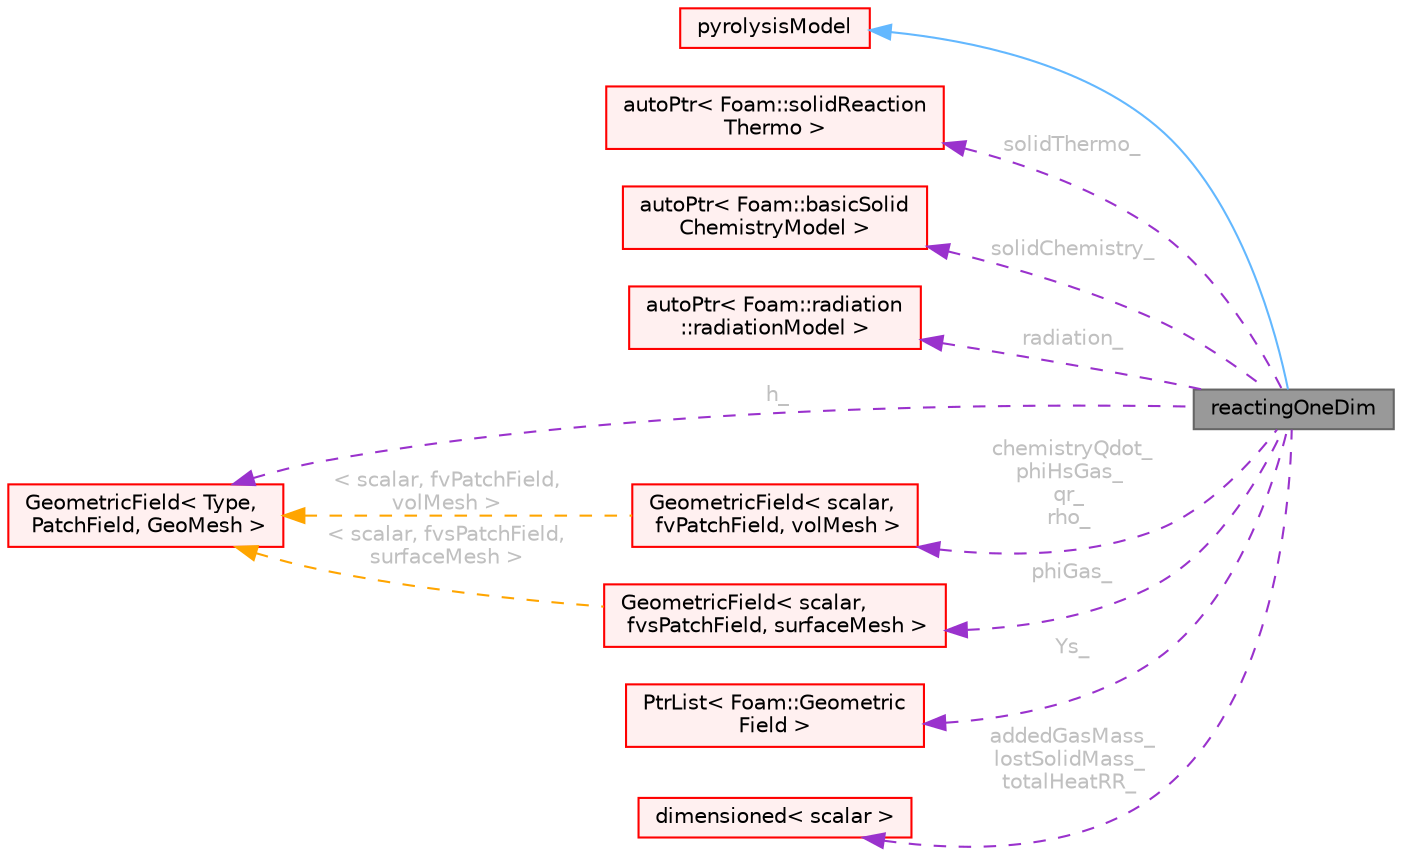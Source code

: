 digraph "reactingOneDim"
{
 // LATEX_PDF_SIZE
  bgcolor="transparent";
  edge [fontname=Helvetica,fontsize=10,labelfontname=Helvetica,labelfontsize=10];
  node [fontname=Helvetica,fontsize=10,shape=box,height=0.2,width=0.4];
  rankdir="LR";
  Node1 [id="Node000001",label="reactingOneDim",height=0.2,width=0.4,color="gray40", fillcolor="grey60", style="filled", fontcolor="black",tooltip="Reacting, 1-D pyrolysis model NOTE: The moveMesh option can only be applied to solid reaction such as..."];
  Node2 -> Node1 [id="edge1_Node000001_Node000002",dir="back",color="steelblue1",style="solid",tooltip=" "];
  Node2 [id="Node000002",label="pyrolysisModel",height=0.2,width=0.4,color="red", fillcolor="#FFF0F0", style="filled",URL="$classFoam_1_1regionModels_1_1pyrolysisModels_1_1pyrolysisModel.html",tooltip="Base class for pyrolysis models."];
  Node89 -> Node1 [id="edge2_Node000001_Node000089",dir="back",color="darkorchid3",style="dashed",tooltip=" ",label=" solidThermo_",fontcolor="grey" ];
  Node89 [id="Node000089",label="autoPtr\< Foam::solidReaction\lThermo \>",height=0.2,width=0.4,color="red", fillcolor="#FFF0F0", style="filled",URL="$classFoam_1_1autoPtr.html",tooltip=" "];
  Node90 -> Node1 [id="edge3_Node000001_Node000090",dir="back",color="darkorchid3",style="dashed",tooltip=" ",label=" solidChemistry_",fontcolor="grey" ];
  Node90 [id="Node000090",label="autoPtr\< Foam::basicSolid\lChemistryModel \>",height=0.2,width=0.4,color="red", fillcolor="#FFF0F0", style="filled",URL="$classFoam_1_1autoPtr.html",tooltip=" "];
  Node91 -> Node1 [id="edge4_Node000001_Node000091",dir="back",color="darkorchid3",style="dashed",tooltip=" ",label=" radiation_",fontcolor="grey" ];
  Node91 [id="Node000091",label="autoPtr\< Foam::radiation\l::radiationModel \>",height=0.2,width=0.4,color="red", fillcolor="#FFF0F0", style="filled",URL="$classFoam_1_1autoPtr.html",tooltip=" "];
  Node92 -> Node1 [id="edge5_Node000001_Node000092",dir="back",color="darkorchid3",style="dashed",tooltip=" ",label=" chemistryQdot_\nphiHsGas_\nqr_\nrho_",fontcolor="grey" ];
  Node92 [id="Node000092",label="GeometricField\< scalar,\l fvPatchField, volMesh \>",height=0.2,width=0.4,color="red", fillcolor="#FFF0F0", style="filled",URL="$classFoam_1_1GeometricField.html",tooltip=" "];
  Node56 -> Node92 [id="edge6_Node000092_Node000056",dir="back",color="orange",style="dashed",tooltip=" ",label=" \< scalar, fvPatchField,\l volMesh \>",fontcolor="grey" ];
  Node56 [id="Node000056",label="GeometricField\< Type,\l PatchField, GeoMesh \>",height=0.2,width=0.4,color="red", fillcolor="#FFF0F0", style="filled",URL="$classFoam_1_1GeometricField.html",tooltip="Generic GeometricField class."];
  Node94 -> Node1 [id="edge7_Node000001_Node000094",dir="back",color="darkorchid3",style="dashed",tooltip=" ",label=" Ys_",fontcolor="grey" ];
  Node94 [id="Node000094",label="PtrList\< Foam::Geometric\lField \>",height=0.2,width=0.4,color="red", fillcolor="#FFF0F0", style="filled",URL="$classFoam_1_1PtrList.html",tooltip=" "];
  Node56 -> Node1 [id="edge8_Node000001_Node000056",dir="back",color="darkorchid3",style="dashed",tooltip=" ",label=" h_",fontcolor="grey" ];
  Node96 -> Node1 [id="edge9_Node000001_Node000096",dir="back",color="darkorchid3",style="dashed",tooltip=" ",label=" phiGas_",fontcolor="grey" ];
  Node96 [id="Node000096",label="GeometricField\< scalar,\l fvsPatchField, surfaceMesh \>",height=0.2,width=0.4,color="red", fillcolor="#FFF0F0", style="filled",URL="$classFoam_1_1GeometricField.html",tooltip=" "];
  Node56 -> Node96 [id="edge10_Node000096_Node000056",dir="back",color="orange",style="dashed",tooltip=" ",label=" \< scalar, fvsPatchField,\l surfaceMesh \>",fontcolor="grey" ];
  Node98 -> Node1 [id="edge11_Node000001_Node000098",dir="back",color="darkorchid3",style="dashed",tooltip=" ",label=" addedGasMass_\nlostSolidMass_\ntotalHeatRR_",fontcolor="grey" ];
  Node98 [id="Node000098",label="dimensioned\< scalar \>",height=0.2,width=0.4,color="red", fillcolor="#FFF0F0", style="filled",URL="$classFoam_1_1dimensioned.html",tooltip=" "];
}
